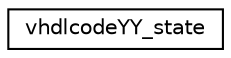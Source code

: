 digraph "Graphical Class Hierarchy"
{
 // LATEX_PDF_SIZE
  edge [fontname="Helvetica",fontsize="10",labelfontname="Helvetica",labelfontsize="10"];
  node [fontname="Helvetica",fontsize="10",shape=record];
  rankdir="LR";
  Node0 [label="vhdlcodeYY_state",height=0.2,width=0.4,color="black", fillcolor="white", style="filled",URL="$structvhdlcodeYY__state.html",tooltip=" "];
}
